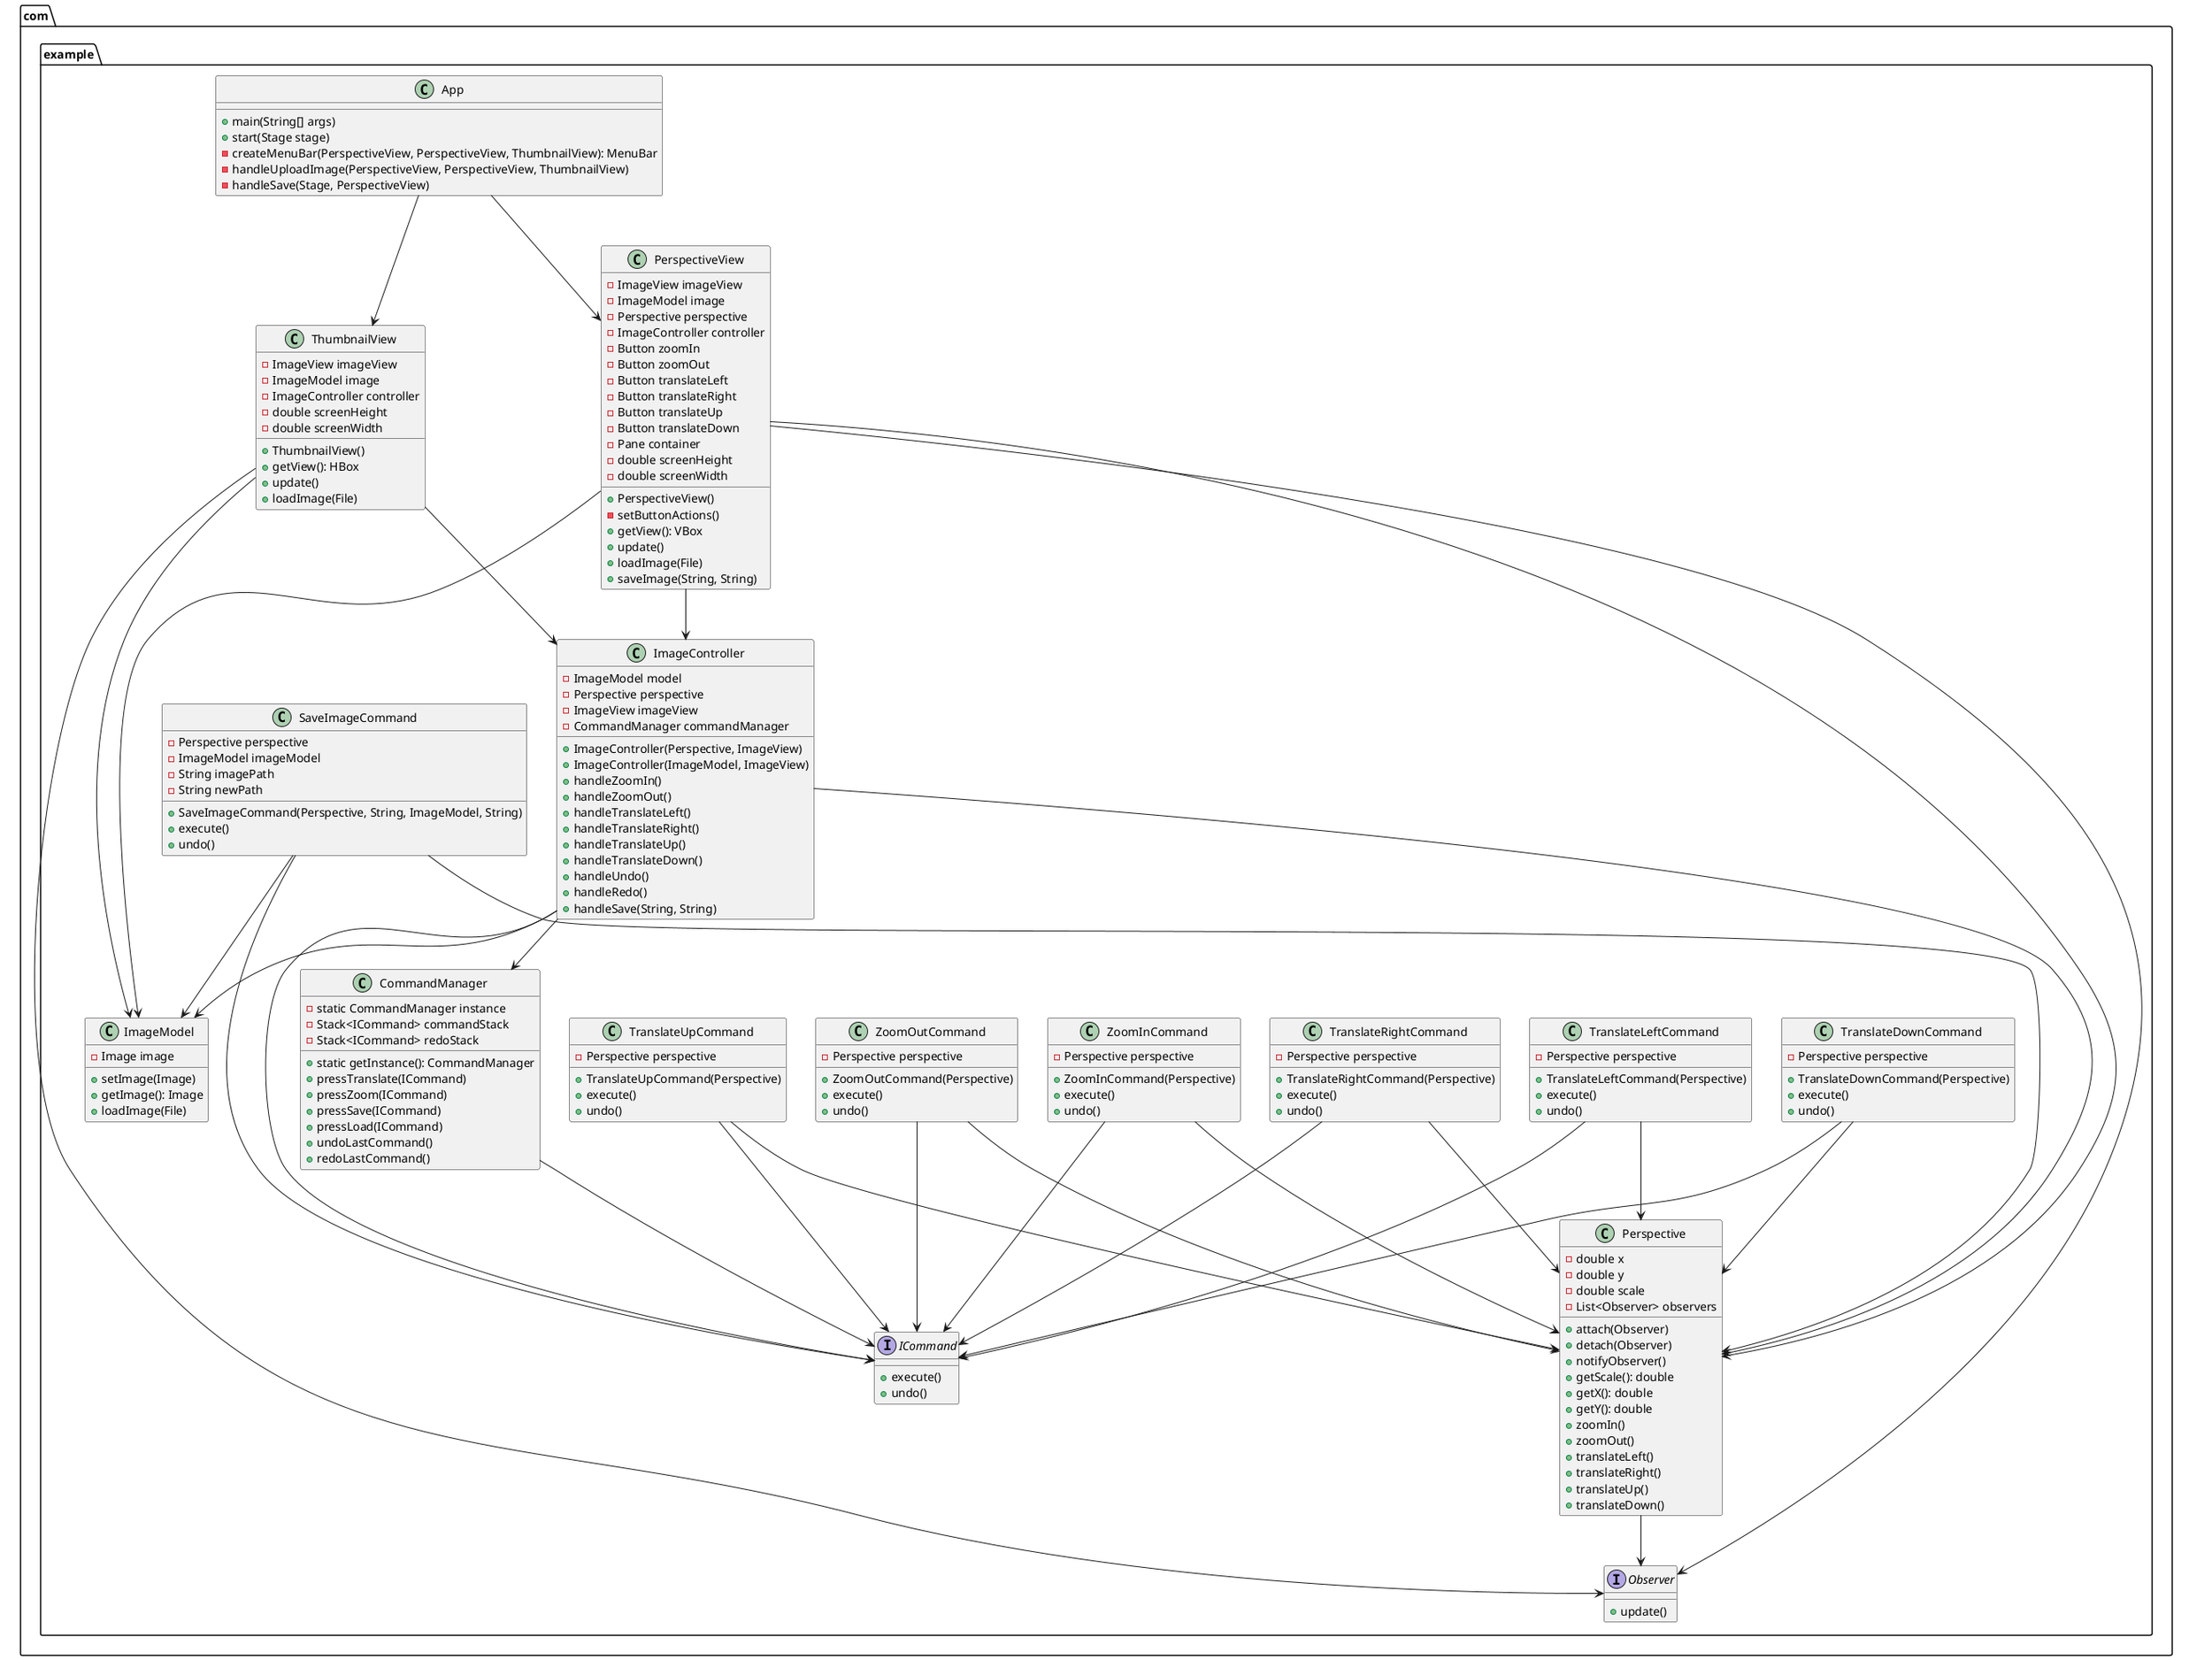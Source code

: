 @startuml ClassDiagram
top to bottom direction

package com.example {
    class App {
        +main(String[] args)
        +start(Stage stage)
        -createMenuBar(PerspectiveView, PerspectiveView, ThumbnailView): MenuBar
        -handleUploadImage(PerspectiveView, PerspectiveView, ThumbnailView)
        -handleSave(Stage, PerspectiveView)
    }

    class CommandManager {
        -static CommandManager instance
        -Stack<ICommand> commandStack
        -Stack<ICommand> redoStack
        +static getInstance(): CommandManager
        +pressTranslate(ICommand)
        +pressZoom(ICommand)
        +pressSave(ICommand)
        +pressLoad(ICommand)
        +undoLastCommand()
        +redoLastCommand()
    }

    interface ICommand {
        +execute()
        +undo()
    }

    class TranslateUpCommand {
        -Perspective perspective
        +TranslateUpCommand(Perspective)
        +execute()
        +undo()
    }

    class TranslateDownCommand {
        -Perspective perspective
        +TranslateDownCommand(Perspective)
        +execute()
        +undo()
    }

    class TranslateLeftCommand {
        -Perspective perspective
        +TranslateLeftCommand(Perspective)
        +execute()
        +undo()
    }

    class TranslateRightCommand {
        -Perspective perspective
        +TranslateRightCommand(Perspective)
        +execute()
        +undo()
    }

    class ZoomInCommand {
        -Perspective perspective
        +ZoomInCommand(Perspective)
        +execute()
        +undo()
    }

    class ZoomOutCommand {
        -Perspective perspective
        +ZoomOutCommand(Perspective)
        +execute()
        +undo()
    }

    class SaveImageCommand {
        -Perspective perspective
        -ImageModel imageModel
        -String imagePath
        -String newPath
        +SaveImageCommand(Perspective, String, ImageModel, String)
        +execute()
        +undo()
    }

    class ImageController {
        -ImageModel model
        -Perspective perspective
        -ImageView imageView
        -CommandManager commandManager
        +ImageController(Perspective, ImageView)
        +ImageController(ImageModel, ImageView)
        +handleZoomIn()
        +handleZoomOut()
        +handleTranslateLeft()
        +handleTranslateRight()
        +handleTranslateUp()
        +handleTranslateDown()
        +handleUndo()
        +handleRedo()
        +handleSave(String, String)
    }

    class ImageModel {
        -Image image
        +setImage(Image)
        +getImage(): Image
        +loadImage(File)
    }

    class Perspective {
        -double x
        -double y
        -double scale
        -List<Observer> observers
        +attach(Observer)
        +detach(Observer)
        +notifyObserver()
        +getScale(): double
        +getX(): double
        +getY(): double
        +zoomIn()
        +zoomOut()
        +translateLeft()
        +translateRight()
        +translateUp()
        +translateDown()
    }

    interface Observer {
        +update()
    }

    class PerspectiveView {
        -ImageView imageView
        -ImageModel image
        -Perspective perspective
        -ImageController controller
        -Button zoomIn
        -Button zoomOut
        -Button translateLeft
        -Button translateRight
        -Button translateUp
        -Button translateDown
        -Pane container
        -double screenHeight
        -double screenWidth
        +PerspectiveView()
        -setButtonActions()
        +getView(): VBox
        +update()
        +loadImage(File)
        +saveImage(String, String)
    }

    class ThumbnailView {
        -ImageView imageView
        -ImageModel image
        -ImageController controller
        -double screenHeight
        -double screenWidth
        +ThumbnailView()
        +getView(): HBox
        +update()
        +loadImage(File)
    }
}

App --> PerspectiveView
App --> ThumbnailView

CommandManager --> ICommand

TranslateUpCommand --> ICommand
TranslateUpCommand --> Perspective

TranslateDownCommand --> ICommand
TranslateDownCommand --> Perspective

TranslateLeftCommand --> ICommand
TranslateLeftCommand --> Perspective

TranslateRightCommand --> ICommand
TranslateRightCommand --> Perspective

ZoomInCommand --> ICommand
ZoomInCommand --> Perspective

ZoomOutCommand --> ICommand
ZoomOutCommand --> Perspective

SaveImageCommand --> ICommand
SaveImageCommand --> Perspective
SaveImageCommand --> ImageModel

ImageController --> ImageModel
ImageController --> Perspective
ImageController --> CommandManager
ImageController --> ICommand

Perspective --> Observer

PerspectiveView --> ImageModel
PerspectiveView --> Perspective
PerspectiveView --> ImageController
PerspectiveView --> Observer

ThumbnailView --> ImageModel
ThumbnailView --> ImageController
ThumbnailView --> Observer

@enduml